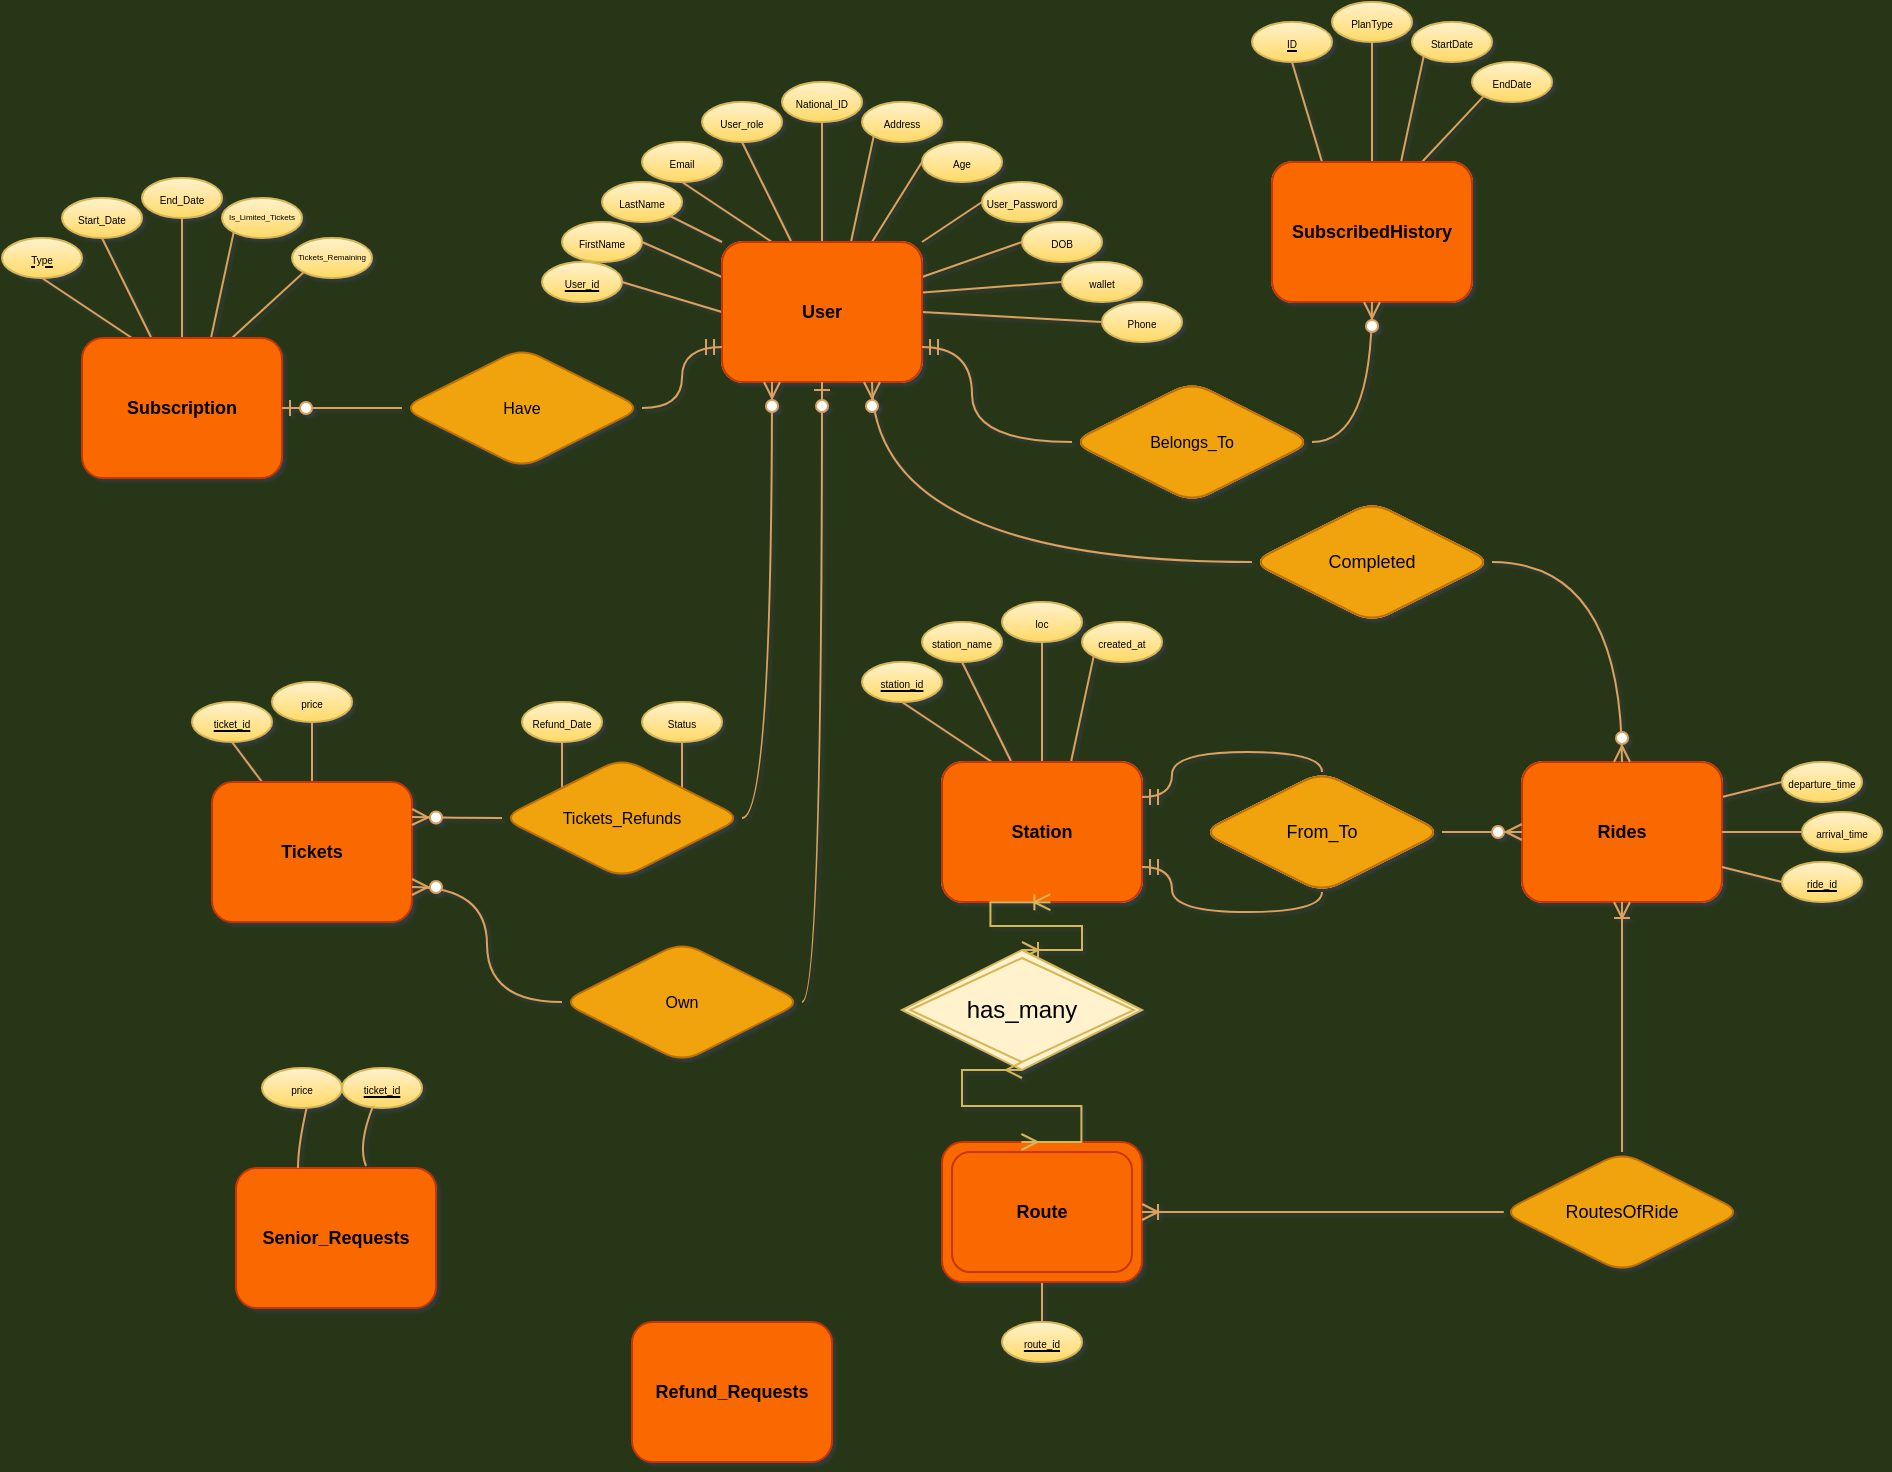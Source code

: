 <mxfile version="20.8.16" type="device"><diagram id="Sg1VqkTy3bkqS81BJZ5G" name="Page-1"><mxGraphModel dx="477" dy="306" grid="0" gridSize="10" guides="1" tooltips="1" connect="1" arrows="1" fold="1" page="1" pageScale="1" pageWidth="850" pageHeight="1100" background="#283618" math="0" shadow="1"><root><mxCell id="0"/><mxCell id="1" parent="0"/><mxCell id="bI99ffeKqTgsVcbn3cEx-432" value="User" style="whiteSpace=wrap;html=1;align=center;rounded=1;fillColor=#BC6C25;strokeColor=#DDA15E;fontColor=#FEFAE0;" parent="1" vertex="1"><mxGeometry x="730" y="330" width="100" height="70" as="geometry"/></mxCell><mxCell id="bI99ffeKqTgsVcbn3cEx-433" value="&lt;u&gt;User_id&lt;/u&gt;" style="ellipse;whiteSpace=wrap;html=1;fontSize=5;rounded=1;fillColor=#fff2cc;strokeColor=#d6b656;gradientColor=#ffd966;" parent="1" vertex="1"><mxGeometry x="640" y="340" width="40" height="20" as="geometry"/></mxCell><mxCell id="bI99ffeKqTgsVcbn3cEx-435" value="" style="endArrow=none;html=1;rounded=1;entryX=0;entryY=0.5;entryDx=0;entryDy=0;exitX=1;exitY=0.5;exitDx=0;exitDy=0;fontSize=5;curved=1;labelBackgroundColor=#283618;strokeColor=#DDA15E;fontColor=#FEFAE0;" parent="1" source="bI99ffeKqTgsVcbn3cEx-433" target="bI99ffeKqTgsVcbn3cEx-432" edge="1"><mxGeometry width="50" height="50" relative="1" as="geometry"><mxPoint x="760" y="450" as="sourcePoint"/><mxPoint x="810" y="400" as="targetPoint"/></mxGeometry></mxCell><mxCell id="bI99ffeKqTgsVcbn3cEx-436" value="FirstName" style="ellipse;whiteSpace=wrap;html=1;fontSize=5;rounded=1;fillColor=#fff2cc;strokeColor=#d6b656;gradientColor=#ffd966;" parent="1" vertex="1"><mxGeometry x="650" y="320" width="40" height="20" as="geometry"/></mxCell><mxCell id="bI99ffeKqTgsVcbn3cEx-437" value="" style="endArrow=none;html=1;rounded=1;entryX=0;entryY=0.25;entryDx=0;entryDy=0;exitX=1;exitY=0.5;exitDx=0;exitDy=0;fontSize=5;curved=1;labelBackgroundColor=#283618;strokeColor=#DDA15E;fontColor=#FEFAE0;" parent="1" source="bI99ffeKqTgsVcbn3cEx-436" target="bI99ffeKqTgsVcbn3cEx-432" edge="1"><mxGeometry width="50" height="50" relative="1" as="geometry"><mxPoint x="760" y="420" as="sourcePoint"/><mxPoint x="750" y="350" as="targetPoint"/></mxGeometry></mxCell><mxCell id="bI99ffeKqTgsVcbn3cEx-438" value="LastName" style="ellipse;whiteSpace=wrap;html=1;fontSize=5;rounded=1;fillColor=#fff2cc;strokeColor=#d6b656;gradientColor=#ffd966;" parent="1" vertex="1"><mxGeometry x="670" y="300" width="40" height="20" as="geometry"/></mxCell><mxCell id="bI99ffeKqTgsVcbn3cEx-439" value="" style="endArrow=none;html=1;rounded=1;entryX=0;entryY=0;entryDx=0;entryDy=0;exitX=1;exitY=1;exitDx=0;exitDy=0;fontSize=5;curved=1;labelBackgroundColor=#283618;strokeColor=#DDA15E;fontColor=#FEFAE0;" parent="1" source="bI99ffeKqTgsVcbn3cEx-438" target="bI99ffeKqTgsVcbn3cEx-432" edge="1"><mxGeometry width="50" height="50" relative="1" as="geometry"><mxPoint x="780" y="400" as="sourcePoint"/><mxPoint x="770" y="350" as="targetPoint"/></mxGeometry></mxCell><mxCell id="bI99ffeKqTgsVcbn3cEx-440" value="Email" style="ellipse;whiteSpace=wrap;html=1;fontSize=5;rounded=1;fillColor=#fff2cc;strokeColor=#d6b656;gradientColor=#ffd966;" parent="1" vertex="1"><mxGeometry x="690" y="280" width="40" height="20" as="geometry"/></mxCell><mxCell id="bI99ffeKqTgsVcbn3cEx-441" value="" style="endArrow=none;html=1;rounded=1;entryX=0.25;entryY=0;entryDx=0;entryDy=0;exitX=0.5;exitY=1;exitDx=0;exitDy=0;fontSize=5;curved=1;labelBackgroundColor=#283618;strokeColor=#DDA15E;fontColor=#FEFAE0;" parent="1" source="bI99ffeKqTgsVcbn3cEx-440" target="bI99ffeKqTgsVcbn3cEx-432" edge="1"><mxGeometry width="50" height="50" relative="1" as="geometry"><mxPoint x="820" y="390" as="sourcePoint"/><mxPoint x="790" y="350" as="targetPoint"/></mxGeometry></mxCell><mxCell id="bI99ffeKqTgsVcbn3cEx-442" value="" style="endArrow=none;html=1;rounded=1;exitX=0.5;exitY=1;exitDx=0;exitDy=0;fontSize=5;entryX=0.5;entryY=0;entryDx=0;entryDy=0;curved=1;labelBackgroundColor=#283618;strokeColor=#DDA15E;fontColor=#FEFAE0;" parent="1" source="bI99ffeKqTgsVcbn3cEx-443" target="bI99ffeKqTgsVcbn3cEx-432" edge="1"><mxGeometry width="50" height="50" relative="1" as="geometry"><mxPoint x="860" y="390" as="sourcePoint"/><mxPoint x="810" y="350" as="targetPoint"/></mxGeometry></mxCell><mxCell id="bI99ffeKqTgsVcbn3cEx-443" value="National_ID" style="ellipse;whiteSpace=wrap;html=1;fontSize=5;rounded=1;fillColor=#fff2cc;strokeColor=#d6b656;gradientColor=#ffd966;" parent="1" vertex="1"><mxGeometry x="760" y="250" width="40" height="20" as="geometry"/></mxCell><mxCell id="bI99ffeKqTgsVcbn3cEx-444" value="User_role" style="ellipse;whiteSpace=wrap;html=1;fontSize=5;rounded=1;fillColor=#fff2cc;strokeColor=#d6b656;gradientColor=#ffd966;" parent="1" vertex="1"><mxGeometry x="720" y="260" width="40" height="20" as="geometry"/></mxCell><mxCell id="bI99ffeKqTgsVcbn3cEx-445" value="" style="endArrow=none;html=1;rounded=1;entryX=0.345;entryY=-0.005;entryDx=0;entryDy=0;exitX=0.5;exitY=1;exitDx=0;exitDy=0;fontSize=5;entryPerimeter=0;curved=1;labelBackgroundColor=#283618;strokeColor=#DDA15E;fontColor=#FEFAE0;" parent="1" source="bI99ffeKqTgsVcbn3cEx-444" target="bI99ffeKqTgsVcbn3cEx-432" edge="1"><mxGeometry width="50" height="50" relative="1" as="geometry"><mxPoint x="830" y="375" as="sourcePoint"/><mxPoint x="780" y="345" as="targetPoint"/></mxGeometry></mxCell><mxCell id="bI99ffeKqTgsVcbn3cEx-448" value="Address" style="ellipse;whiteSpace=wrap;html=1;fontSize=5;rounded=1;fillColor=#fff2cc;strokeColor=#d6b656;gradientColor=#ffd966;" parent="1" vertex="1"><mxGeometry x="800" y="260" width="40" height="20" as="geometry"/></mxCell><mxCell id="bI99ffeKqTgsVcbn3cEx-450" value="User_Password" style="ellipse;whiteSpace=wrap;html=1;fontSize=5;rounded=1;fillColor=#fff2cc;strokeColor=#d6b656;gradientColor=#ffd966;" parent="1" vertex="1"><mxGeometry x="860" y="300" width="40" height="20" as="geometry"/></mxCell><mxCell id="bI99ffeKqTgsVcbn3cEx-454" value="" style="endArrow=none;html=1;rounded=1;entryX=0.645;entryY=0;entryDx=0;entryDy=0;exitX=0;exitY=1;exitDx=0;exitDy=0;fontSize=5;entryPerimeter=0;curved=1;labelBackgroundColor=#283618;strokeColor=#DDA15E;fontColor=#FEFAE0;" parent="1" source="bI99ffeKqTgsVcbn3cEx-448" target="bI99ffeKqTgsVcbn3cEx-432" edge="1"><mxGeometry width="50" height="50" relative="1" as="geometry"><mxPoint x="830" y="340" as="sourcePoint"/><mxPoint x="820" y="370" as="targetPoint"/></mxGeometry></mxCell><mxCell id="bI99ffeKqTgsVcbn3cEx-456" value="" style="endArrow=none;html=1;rounded=1;entryX=0;entryY=0.5;entryDx=0;entryDy=0;exitX=1;exitY=0;exitDx=0;exitDy=0;fontSize=5;curved=1;labelBackgroundColor=#283618;strokeColor=#DDA15E;fontColor=#FEFAE0;" parent="1" source="bI99ffeKqTgsVcbn3cEx-432" target="bI99ffeKqTgsVcbn3cEx-450" edge="1"><mxGeometry width="50" height="50" relative="1" as="geometry"><mxPoint x="840" y="380" as="sourcePoint"/><mxPoint x="860" y="370" as="targetPoint"/></mxGeometry></mxCell><mxCell id="bI99ffeKqTgsVcbn3cEx-458" value="DOB" style="ellipse;whiteSpace=wrap;html=1;fontSize=5;rounded=1;fillColor=#fff2cc;strokeColor=#d6b656;gradientColor=#ffd966;" parent="1" vertex="1"><mxGeometry x="880" y="320" width="40" height="20" as="geometry"/></mxCell><mxCell id="bI99ffeKqTgsVcbn3cEx-459" value="wallet" style="ellipse;whiteSpace=wrap;html=1;fontSize=5;rounded=1;fillColor=#fff2cc;strokeColor=#d6b656;gradientColor=#ffd966;" parent="1" vertex="1"><mxGeometry x="900" y="340" width="40" height="20" as="geometry"/></mxCell><mxCell id="bI99ffeKqTgsVcbn3cEx-460" value="Phone" style="ellipse;whiteSpace=wrap;html=1;fontSize=5;rounded=1;fillColor=#fff2cc;strokeColor=#d6b656;gradientColor=#ffd966;" parent="1" vertex="1"><mxGeometry x="920" y="360" width="40" height="20" as="geometry"/></mxCell><mxCell id="bI99ffeKqTgsVcbn3cEx-461" value="Age" style="ellipse;whiteSpace=wrap;html=1;fontSize=5;rounded=1;fillColor=#fff2cc;strokeColor=#d6b656;gradientColor=#ffd966;" parent="1" vertex="1"><mxGeometry x="830" y="280" width="40" height="20" as="geometry"/></mxCell><mxCell id="bI99ffeKqTgsVcbn3cEx-462" value="" style="endArrow=none;html=1;rounded=1;entryX=0;entryY=0.5;entryDx=0;entryDy=0;exitX=1;exitY=0.25;exitDx=0;exitDy=0;fontSize=5;curved=1;labelBackgroundColor=#283618;strokeColor=#DDA15E;fontColor=#FEFAE0;" parent="1" source="bI99ffeKqTgsVcbn3cEx-432" target="bI99ffeKqTgsVcbn3cEx-458" edge="1"><mxGeometry width="50" height="50" relative="1" as="geometry"><mxPoint x="840" y="340" as="sourcePoint"/><mxPoint x="870" y="320" as="targetPoint"/></mxGeometry></mxCell><mxCell id="bI99ffeKqTgsVcbn3cEx-463" value="" style="endArrow=none;html=1;rounded=1;entryX=0;entryY=0.5;entryDx=0;entryDy=0;exitX=1.004;exitY=0.361;exitDx=0;exitDy=0;fontSize=5;exitPerimeter=0;curved=1;labelBackgroundColor=#283618;strokeColor=#DDA15E;fontColor=#FEFAE0;" parent="1" source="bI99ffeKqTgsVcbn3cEx-432" target="bI99ffeKqTgsVcbn3cEx-459" edge="1"><mxGeometry width="50" height="50" relative="1" as="geometry"><mxPoint x="840" y="357.5" as="sourcePoint"/><mxPoint x="890" y="340" as="targetPoint"/></mxGeometry></mxCell><mxCell id="bI99ffeKqTgsVcbn3cEx-464" value="" style="endArrow=none;html=1;rounded=1;entryX=0;entryY=0.5;entryDx=0;entryDy=0;exitX=1;exitY=0.5;exitDx=0;exitDy=0;fontSize=5;curved=1;labelBackgroundColor=#283618;strokeColor=#DDA15E;fontColor=#FEFAE0;" parent="1" source="bI99ffeKqTgsVcbn3cEx-432" target="bI99ffeKqTgsVcbn3cEx-460" edge="1"><mxGeometry width="50" height="50" relative="1" as="geometry"><mxPoint x="850" y="367.5" as="sourcePoint"/><mxPoint x="900" y="350" as="targetPoint"/></mxGeometry></mxCell><mxCell id="bI99ffeKqTgsVcbn3cEx-465" value="" style="endArrow=none;html=1;rounded=1;entryX=0;entryY=0.5;entryDx=0;entryDy=0;exitX=0.75;exitY=0;exitDx=0;exitDy=0;fontSize=5;curved=1;labelBackgroundColor=#283618;strokeColor=#DDA15E;fontColor=#FEFAE0;" parent="1" source="bI99ffeKqTgsVcbn3cEx-432" target="bI99ffeKqTgsVcbn3cEx-461" edge="1"><mxGeometry width="50" height="50" relative="1" as="geometry"><mxPoint x="860" y="377.5" as="sourcePoint"/><mxPoint x="910" y="360" as="targetPoint"/></mxGeometry></mxCell><mxCell id="bI99ffeKqTgsVcbn3cEx-487" value="SubscribedHistory" style="whiteSpace=wrap;html=1;align=center;rounded=1;fillColor=#BC6C25;strokeColor=#DDA15E;fontColor=#FEFAE0;" parent="1" vertex="1"><mxGeometry x="1005" y="290" width="100" height="70" as="geometry"/></mxCell><mxCell id="bI99ffeKqTgsVcbn3cEx-494" value="&lt;u&gt;ID&lt;/u&gt;" style="ellipse;whiteSpace=wrap;html=1;fontSize=5;rounded=1;fillColor=#fff2cc;strokeColor=#d6b656;gradientColor=#ffd966;" parent="1" vertex="1"><mxGeometry x="995" y="220" width="40" height="20" as="geometry"/></mxCell><mxCell id="bI99ffeKqTgsVcbn3cEx-495" value="" style="endArrow=none;html=1;rounded=1;entryX=0.25;entryY=0;entryDx=0;entryDy=0;exitX=0.5;exitY=1;exitDx=0;exitDy=0;fontSize=5;curved=1;labelBackgroundColor=#283618;strokeColor=#DDA15E;fontColor=#FEFAE0;" parent="1" source="bI99ffeKqTgsVcbn3cEx-494" target="bI99ffeKqTgsVcbn3cEx-487" edge="1"><mxGeometry width="50" height="50" relative="1" as="geometry"><mxPoint x="1095" y="350" as="sourcePoint"/><mxPoint x="1065" y="310" as="targetPoint"/></mxGeometry></mxCell><mxCell id="bI99ffeKqTgsVcbn3cEx-496" value="" style="endArrow=none;html=1;rounded=1;exitX=0.5;exitY=1;exitDx=0;exitDy=0;fontSize=5;entryX=0.5;entryY=0;entryDx=0;entryDy=0;curved=1;labelBackgroundColor=#283618;strokeColor=#DDA15E;fontColor=#FEFAE0;" parent="1" source="bI99ffeKqTgsVcbn3cEx-497" target="bI99ffeKqTgsVcbn3cEx-487" edge="1"><mxGeometry width="50" height="50" relative="1" as="geometry"><mxPoint x="1135" y="350" as="sourcePoint"/><mxPoint x="1085" y="310" as="targetPoint"/></mxGeometry></mxCell><mxCell id="bI99ffeKqTgsVcbn3cEx-497" value="PlanType" style="ellipse;whiteSpace=wrap;html=1;fontSize=5;rounded=1;fillColor=#fff2cc;strokeColor=#d6b656;gradientColor=#ffd966;" parent="1" vertex="1"><mxGeometry x="1035" y="210" width="40" height="20" as="geometry"/></mxCell><mxCell id="bI99ffeKqTgsVcbn3cEx-500" value="StartDate" style="ellipse;whiteSpace=wrap;html=1;fontSize=5;rounded=1;fillColor=#fff2cc;strokeColor=#d6b656;gradientColor=#ffd966;" parent="1" vertex="1"><mxGeometry x="1075" y="220" width="40" height="20" as="geometry"/></mxCell><mxCell id="bI99ffeKqTgsVcbn3cEx-501" value="EndDate" style="ellipse;whiteSpace=wrap;html=1;fontSize=5;rounded=1;fillColor=#fff2cc;strokeColor=#d6b656;gradientColor=#ffd966;" parent="1" vertex="1"><mxGeometry x="1105" y="240" width="40" height="20" as="geometry"/></mxCell><mxCell id="bI99ffeKqTgsVcbn3cEx-503" value="" style="endArrow=none;html=1;rounded=1;entryX=0.645;entryY=0;entryDx=0;entryDy=0;exitX=0;exitY=1;exitDx=0;exitDy=0;fontSize=5;entryPerimeter=0;curved=1;labelBackgroundColor=#283618;strokeColor=#DDA15E;fontColor=#FEFAE0;" parent="1" source="bI99ffeKqTgsVcbn3cEx-500" target="bI99ffeKqTgsVcbn3cEx-487" edge="1"><mxGeometry width="50" height="50" relative="1" as="geometry"><mxPoint x="1105" y="300" as="sourcePoint"/><mxPoint x="1095" y="330" as="targetPoint"/></mxGeometry></mxCell><mxCell id="bI99ffeKqTgsVcbn3cEx-504" value="" style="endArrow=none;html=1;rounded=1;entryX=0;entryY=1;entryDx=0;entryDy=0;exitX=0.75;exitY=0;exitDx=0;exitDy=0;fontSize=5;curved=1;labelBackgroundColor=#283618;strokeColor=#DDA15E;fontColor=#FEFAE0;" parent="1" source="bI99ffeKqTgsVcbn3cEx-487" target="bI99ffeKqTgsVcbn3cEx-501" edge="1"><mxGeometry width="50" height="50" relative="1" as="geometry"><mxPoint x="1105" y="350" as="sourcePoint"/><mxPoint x="1155" y="300" as="targetPoint"/></mxGeometry></mxCell><mxCell id="bI99ffeKqTgsVcbn3cEx-514" value="Station" style="whiteSpace=wrap;html=1;align=center;rounded=1;fillColor=#BC6C25;strokeColor=#DDA15E;fontColor=#FEFAE0;" parent="1" vertex="1"><mxGeometry x="840" y="590" width="100" height="70" as="geometry"/></mxCell><mxCell id="bI99ffeKqTgsVcbn3cEx-515" value="&lt;u&gt;station_id&lt;/u&gt;" style="ellipse;whiteSpace=wrap;html=1;fontSize=5;rounded=1;fillColor=#fff2cc;strokeColor=#d6b656;gradientColor=#ffd966;" parent="1" vertex="1"><mxGeometry x="800" y="540" width="40" height="20" as="geometry"/></mxCell><mxCell id="bI99ffeKqTgsVcbn3cEx-516" value="" style="endArrow=none;html=1;rounded=1;entryX=0.25;entryY=0;entryDx=0;entryDy=0;exitX=0.5;exitY=1;exitDx=0;exitDy=0;fontSize=5;curved=1;labelBackgroundColor=#283618;strokeColor=#DDA15E;fontColor=#FEFAE0;" parent="1" source="bI99ffeKqTgsVcbn3cEx-515" target="bI99ffeKqTgsVcbn3cEx-514" edge="1"><mxGeometry width="50" height="50" relative="1" as="geometry"><mxPoint x="930" y="650" as="sourcePoint"/><mxPoint x="900" y="610" as="targetPoint"/></mxGeometry></mxCell><mxCell id="bI99ffeKqTgsVcbn3cEx-517" value="" style="endArrow=none;html=1;rounded=1;exitX=0.5;exitY=1;exitDx=0;exitDy=0;fontSize=5;entryX=0.5;entryY=0;entryDx=0;entryDy=0;curved=1;labelBackgroundColor=#283618;strokeColor=#DDA15E;fontColor=#FEFAE0;" parent="1" source="bI99ffeKqTgsVcbn3cEx-518" target="bI99ffeKqTgsVcbn3cEx-514" edge="1"><mxGeometry width="50" height="50" relative="1" as="geometry"><mxPoint x="970" y="650" as="sourcePoint"/><mxPoint x="920" y="610" as="targetPoint"/></mxGeometry></mxCell><mxCell id="bI99ffeKqTgsVcbn3cEx-518" value="loc" style="ellipse;whiteSpace=wrap;html=1;fontSize=5;rounded=1;fillColor=#fff2cc;strokeColor=#d6b656;gradientColor=#ffd966;" parent="1" vertex="1"><mxGeometry x="870" y="510" width="40" height="20" as="geometry"/></mxCell><mxCell id="bI99ffeKqTgsVcbn3cEx-519" value="station_name" style="ellipse;whiteSpace=wrap;html=1;fontSize=5;rounded=1;fillColor=#fff2cc;strokeColor=#d6b656;gradientColor=#ffd966;" parent="1" vertex="1"><mxGeometry x="830" y="520" width="40" height="20" as="geometry"/></mxCell><mxCell id="bI99ffeKqTgsVcbn3cEx-520" value="" style="endArrow=none;html=1;rounded=1;entryX=0.345;entryY=-0.005;entryDx=0;entryDy=0;exitX=0.5;exitY=1;exitDx=0;exitDy=0;fontSize=5;entryPerimeter=0;curved=1;labelBackgroundColor=#283618;strokeColor=#DDA15E;fontColor=#FEFAE0;" parent="1" source="bI99ffeKqTgsVcbn3cEx-519" target="bI99ffeKqTgsVcbn3cEx-514" edge="1"><mxGeometry width="50" height="50" relative="1" as="geometry"><mxPoint x="940" y="635" as="sourcePoint"/><mxPoint x="890" y="605" as="targetPoint"/></mxGeometry></mxCell><mxCell id="bI99ffeKqTgsVcbn3cEx-521" value="created_at" style="ellipse;whiteSpace=wrap;html=1;fontSize=5;rounded=1;fillColor=#fff2cc;strokeColor=#d6b656;gradientColor=#ffd966;" parent="1" vertex="1"><mxGeometry x="910" y="520" width="40" height="20" as="geometry"/></mxCell><mxCell id="bI99ffeKqTgsVcbn3cEx-523" value="" style="endArrow=none;html=1;rounded=1;entryX=0.645;entryY=0;entryDx=0;entryDy=0;exitX=0;exitY=1;exitDx=0;exitDy=0;fontSize=5;entryPerimeter=0;curved=1;labelBackgroundColor=#283618;strokeColor=#DDA15E;fontColor=#FEFAE0;" parent="1" source="bI99ffeKqTgsVcbn3cEx-521" target="bI99ffeKqTgsVcbn3cEx-514" edge="1"><mxGeometry width="50" height="50" relative="1" as="geometry"><mxPoint x="940" y="600" as="sourcePoint"/><mxPoint x="930" y="630" as="targetPoint"/></mxGeometry></mxCell><mxCell id="bI99ffeKqTgsVcbn3cEx-528" value="" style="endArrow=none;html=1;rounded=1;exitX=0.5;exitY=1;exitDx=0;exitDy=0;fontSize=5;entryX=0.5;entryY=1;entryDx=0;entryDy=0;curved=1;labelBackgroundColor=#283618;strokeColor=#DDA15E;fontColor=#FEFAE0;" parent="1" source="bI99ffeKqTgsVcbn3cEx-529" target="bI99ffeKqTgsVcbn3cEx-1040" edge="1"><mxGeometry width="50" height="50" relative="1" as="geometry"><mxPoint x="970" y="830" as="sourcePoint"/><mxPoint x="890" y="840" as="targetPoint"/></mxGeometry></mxCell><mxCell id="bI99ffeKqTgsVcbn3cEx-529" value="&lt;u&gt;route_id&lt;/u&gt;" style="ellipse;whiteSpace=wrap;html=1;fontSize=5;rounded=1;fillColor=#fff2cc;strokeColor=#d6b656;gradientColor=#ffd966;" parent="1" vertex="1"><mxGeometry x="870" y="870" width="40" height="20" as="geometry"/></mxCell><mxCell id="bI99ffeKqTgsVcbn3cEx-534" value="Ride" style="whiteSpace=wrap;html=1;align=center;rounded=1;fillColor=#BC6C25;strokeColor=#DDA15E;fontColor=#FEFAE0;" parent="1" vertex="1"><mxGeometry x="1130" y="590" width="100" height="70" as="geometry"/></mxCell><mxCell id="bI99ffeKqTgsVcbn3cEx-535" value="&lt;u&gt;ride_id&lt;/u&gt;" style="ellipse;whiteSpace=wrap;html=1;fontSize=5;rounded=1;fillColor=#fff2cc;strokeColor=#d6b656;gradientColor=#ffd966;" parent="1" vertex="1"><mxGeometry x="1260" y="640" width="40" height="20" as="geometry"/></mxCell><mxCell id="bI99ffeKqTgsVcbn3cEx-537" value="" style="endArrow=none;html=1;rounded=1;exitX=0;exitY=0.5;exitDx=0;exitDy=0;fontSize=5;entryX=1;entryY=0.25;entryDx=0;entryDy=0;curved=1;labelBackgroundColor=#283618;strokeColor=#DDA15E;fontColor=#FEFAE0;" parent="1" target="bI99ffeKqTgsVcbn3cEx-559" edge="1"><mxGeometry width="50" height="50" relative="1" as="geometry"><mxPoint x="1260" y="600.0" as="sourcePoint"/><mxPoint x="1210" y="610" as="targetPoint"/></mxGeometry></mxCell><mxCell id="bI99ffeKqTgsVcbn3cEx-538" value="departure_time" style="ellipse;whiteSpace=wrap;html=1;fontSize=5;rounded=1;fillColor=#fff2cc;strokeColor=#d6b656;gradientColor=#ffd966;" parent="1" vertex="1"><mxGeometry x="1260" y="590" width="40" height="20" as="geometry"/></mxCell><mxCell id="bI99ffeKqTgsVcbn3cEx-539" value="arrival_time" style="ellipse;whiteSpace=wrap;html=1;fontSize=5;rounded=1;fillColor=#fff2cc;strokeColor=#d6b656;gradientColor=#ffd966;" parent="1" vertex="1"><mxGeometry x="1270" y="615" width="40" height="20" as="geometry"/></mxCell><mxCell id="bI99ffeKqTgsVcbn3cEx-546" value="" style="endArrow=none;html=1;rounded=1;exitX=0.5;exitY=1;exitDx=0;exitDy=0;fontSize=5;entryX=0;entryY=0;entryDx=0;entryDy=0;curved=1;labelBackgroundColor=#283618;strokeColor=#DDA15E;fontColor=#FEFAE0;" parent="1" source="bI99ffeKqTgsVcbn3cEx-547" target="bI99ffeKqTgsVcbn3cEx-1075" edge="1"><mxGeometry width="50" height="50" relative="1" as="geometry"><mxPoint x="720" y="600" as="sourcePoint"/><mxPoint x="640" y="540" as="targetPoint"/></mxGeometry></mxCell><mxCell id="bI99ffeKqTgsVcbn3cEx-547" value="Refund_Date" style="ellipse;whiteSpace=wrap;html=1;fontSize=5;rounded=1;fillColor=#fff2cc;strokeColor=#d6b656;gradientColor=#ffd966;" parent="1" vertex="1"><mxGeometry x="630" y="560" width="40" height="20" as="geometry"/></mxCell><mxCell id="bI99ffeKqTgsVcbn3cEx-548" value="Status" style="ellipse;whiteSpace=wrap;html=1;fontSize=5;rounded=1;fillColor=#fff2cc;strokeColor=#d6b656;gradientColor=#ffd966;" parent="1" vertex="1"><mxGeometry x="690" y="560" width="40" height="20" as="geometry"/></mxCell><mxCell id="bI99ffeKqTgsVcbn3cEx-549" value="" style="endArrow=none;html=1;rounded=1;entryX=1;entryY=0;entryDx=0;entryDy=0;exitX=0.5;exitY=1;exitDx=0;exitDy=0;fontSize=5;curved=1;labelBackgroundColor=#283618;strokeColor=#DDA15E;fontColor=#FEFAE0;" parent="1" source="bI99ffeKqTgsVcbn3cEx-548" target="bI99ffeKqTgsVcbn3cEx-1075" edge="1"><mxGeometry width="50" height="50" relative="1" as="geometry"><mxPoint x="690" y="550" as="sourcePoint"/><mxPoint x="665.0" y="540" as="targetPoint"/></mxGeometry></mxCell><mxCell id="bI99ffeKqTgsVcbn3cEx-559" value="Rides" style="whiteSpace=wrap;html=1;align=center;fontSize=9;fontStyle=1;rounded=1;fillColor=#fa6800;strokeColor=#C73500;fontColor=#000000;" parent="1" vertex="1"><mxGeometry x="1130" y="590" width="100" height="70" as="geometry"/></mxCell><mxCell id="bI99ffeKqTgsVcbn3cEx-560" value="User" style="whiteSpace=wrap;html=1;align=center;fontSize=9;fontStyle=1;rounded=1;fillColor=#fa6800;strokeColor=#C73500;fontColor=#000000;" parent="1" vertex="1"><mxGeometry x="730" y="330" width="100" height="70" as="geometry"/></mxCell><mxCell id="bI99ffeKqTgsVcbn3cEx-561" value="SubscribedHistory" style="whiteSpace=wrap;html=1;align=center;fontSize=9;fontStyle=1;rounded=1;fillColor=#fa6800;strokeColor=#C73500;fontColor=#000000;" parent="1" vertex="1"><mxGeometry x="1005" y="290" width="100" height="70" as="geometry"/></mxCell><mxCell id="bI99ffeKqTgsVcbn3cEx-562" value="Station" style="whiteSpace=wrap;html=1;align=center;fontSize=9;fontStyle=1;rounded=1;fillColor=#fa6800;strokeColor=#C73500;fontColor=#000000;" parent="1" vertex="1"><mxGeometry x="840" y="590" width="100" height="70" as="geometry"/></mxCell><mxCell id="bI99ffeKqTgsVcbn3cEx-563" value="&lt;u&gt;ticket_id&lt;/u&gt;" style="ellipse;whiteSpace=wrap;html=1;fontSize=5;rounded=1;fillColor=#fff2cc;strokeColor=#d6b656;gradientColor=#ffd966;" parent="1" vertex="1"><mxGeometry x="465" y="560" width="40" height="20" as="geometry"/></mxCell><mxCell id="bI99ffeKqTgsVcbn3cEx-564" value="" style="endArrow=none;html=1;rounded=1;entryX=0.25;entryY=0;entryDx=0;entryDy=0;exitX=0.5;exitY=1;exitDx=0;exitDy=0;fontSize=5;curved=1;labelBackgroundColor=#283618;strokeColor=#DDA15E;fontColor=#FEFAE0;" parent="1" source="bI99ffeKqTgsVcbn3cEx-563" edge="1"><mxGeometry width="50" height="50" relative="1" as="geometry"><mxPoint x="565" y="660" as="sourcePoint"/><mxPoint x="500" y="600" as="targetPoint"/></mxGeometry></mxCell><mxCell id="bI99ffeKqTgsVcbn3cEx-565" value="" style="endArrow=none;html=1;rounded=1;exitX=0.5;exitY=1;exitDx=0;exitDy=0;fontSize=5;entryX=0.5;entryY=0;entryDx=0;entryDy=0;curved=1;labelBackgroundColor=#283618;strokeColor=#DDA15E;fontColor=#FEFAE0;" parent="1" source="bI99ffeKqTgsVcbn3cEx-566" edge="1"><mxGeometry width="50" height="50" relative="1" as="geometry"><mxPoint x="605" y="660" as="sourcePoint"/><mxPoint x="525" y="600" as="targetPoint"/></mxGeometry></mxCell><mxCell id="bI99ffeKqTgsVcbn3cEx-566" value="price" style="ellipse;whiteSpace=wrap;html=1;fontSize=5;rounded=1;fillColor=#fff2cc;strokeColor=#d6b656;gradientColor=#ffd966;" parent="1" vertex="1"><mxGeometry x="505" y="550" width="40" height="20" as="geometry"/></mxCell><mxCell id="bI99ffeKqTgsVcbn3cEx-569" value="Tickets" style="whiteSpace=wrap;html=1;align=center;fontSize=9;fontStyle=1;rounded=1;fillColor=#fa6800;strokeColor=#C73500;fontColor=#000000;" parent="1" vertex="1"><mxGeometry x="475" y="600" width="100" height="70" as="geometry"/></mxCell><mxCell id="bI99ffeKqTgsVcbn3cEx-1010" value="Tickets_Remaining" style="ellipse;whiteSpace=wrap;html=1;fontSize=4;rounded=1;fillColor=#fff2cc;strokeColor=#d6b656;gradientColor=#ffd966;" parent="1" vertex="1"><mxGeometry x="515" y="328" width="40" height="20" as="geometry"/></mxCell><mxCell id="bI99ffeKqTgsVcbn3cEx-1011" value="" style="endArrow=none;html=1;rounded=1;entryX=0.75;entryY=0;entryDx=0;entryDy=0;exitX=0;exitY=1;exitDx=0;exitDy=0;fontSize=5;curved=1;labelBackgroundColor=#283618;strokeColor=#DDA15E;fontColor=#FEFAE0;" parent="1" source="bI99ffeKqTgsVcbn3cEx-1010" target="bI99ffeKqTgsVcbn3cEx-1030" edge="1"><mxGeometry width="50" height="50" relative="1" as="geometry"><mxPoint x="460" y="448" as="sourcePoint"/><mxPoint x="450" y="398" as="targetPoint"/></mxGeometry></mxCell><mxCell id="bI99ffeKqTgsVcbn3cEx-1012" value="&lt;u&gt;Type&lt;/u&gt;" style="ellipse;whiteSpace=wrap;html=1;fontSize=5;rounded=1;fillColor=#fff2cc;strokeColor=#d6b656;gradientColor=#ffd966;" parent="1" vertex="1"><mxGeometry x="370" y="328" width="40" height="20" as="geometry"/></mxCell><mxCell id="bI99ffeKqTgsVcbn3cEx-1013" value="" style="endArrow=none;html=1;rounded=1;entryX=0.25;entryY=0;entryDx=0;entryDy=0;exitX=0.5;exitY=1;exitDx=0;exitDy=0;fontSize=5;curved=1;labelBackgroundColor=#283618;strokeColor=#DDA15E;fontColor=#FEFAE0;" parent="1" source="bI99ffeKqTgsVcbn3cEx-1012" edge="1"><mxGeometry width="50" height="50" relative="1" as="geometry"><mxPoint x="500" y="438" as="sourcePoint"/><mxPoint x="435" y="378.0" as="targetPoint"/></mxGeometry></mxCell><mxCell id="bI99ffeKqTgsVcbn3cEx-1014" value="" style="endArrow=none;html=1;rounded=1;exitX=0.5;exitY=1;exitDx=0;exitDy=0;fontSize=5;entryX=0.5;entryY=0;entryDx=0;entryDy=0;curved=1;labelBackgroundColor=#283618;strokeColor=#DDA15E;fontColor=#FEFAE0;" parent="1" source="bI99ffeKqTgsVcbn3cEx-1015" edge="1"><mxGeometry width="50" height="50" relative="1" as="geometry"><mxPoint x="540" y="438" as="sourcePoint"/><mxPoint x="460" y="378.0" as="targetPoint"/></mxGeometry></mxCell><mxCell id="bI99ffeKqTgsVcbn3cEx-1015" value="End_Date" style="ellipse;whiteSpace=wrap;html=1;fontSize=5;rounded=1;fillColor=#fff2cc;strokeColor=#d6b656;gradientColor=#ffd966;" parent="1" vertex="1"><mxGeometry x="440" y="298" width="40" height="20" as="geometry"/></mxCell><mxCell id="bI99ffeKqTgsVcbn3cEx-1016" value="Start_Date" style="ellipse;whiteSpace=wrap;html=1;fontSize=5;rounded=1;fillColor=#fff2cc;strokeColor=#d6b656;gradientColor=#ffd966;" parent="1" vertex="1"><mxGeometry x="400" y="308" width="40" height="20" as="geometry"/></mxCell><mxCell id="bI99ffeKqTgsVcbn3cEx-1017" value="" style="endArrow=none;html=1;rounded=1;entryX=0.345;entryY=-0.005;entryDx=0;entryDy=0;exitX=0.5;exitY=1;exitDx=0;exitDy=0;fontSize=5;entryPerimeter=0;curved=1;labelBackgroundColor=#283618;strokeColor=#DDA15E;fontColor=#FEFAE0;" parent="1" source="bI99ffeKqTgsVcbn3cEx-1016" edge="1"><mxGeometry width="50" height="50" relative="1" as="geometry"><mxPoint x="510" y="423" as="sourcePoint"/><mxPoint x="444.5" y="377.65" as="targetPoint"/></mxGeometry></mxCell><mxCell id="bI99ffeKqTgsVcbn3cEx-1018" value="Is_Limited_Tickets" style="ellipse;whiteSpace=wrap;html=1;fontSize=4;rounded=1;fillColor=#fff2cc;strokeColor=#d6b656;gradientColor=#ffd966;" parent="1" vertex="1"><mxGeometry x="480" y="308" width="40" height="20" as="geometry"/></mxCell><mxCell id="bI99ffeKqTgsVcbn3cEx-1020" value="" style="endArrow=none;html=1;rounded=1;entryX=0.645;entryY=0;entryDx=0;entryDy=0;exitX=0;exitY=1;exitDx=0;exitDy=0;fontSize=5;entryPerimeter=0;curved=1;labelBackgroundColor=#283618;strokeColor=#DDA15E;fontColor=#FEFAE0;" parent="1" source="bI99ffeKqTgsVcbn3cEx-1018" edge="1"><mxGeometry width="50" height="50" relative="1" as="geometry"><mxPoint x="510" y="388" as="sourcePoint"/><mxPoint x="474.5" y="378.0" as="targetPoint"/></mxGeometry></mxCell><mxCell id="bI99ffeKqTgsVcbn3cEx-1030" value="Subscription" style="whiteSpace=wrap;html=1;align=center;fontSize=9;fontStyle=1;rounded=1;fillColor=#fa6800;strokeColor=#C73500;fontColor=#000000;" parent="1" vertex="1"><mxGeometry x="410" y="378" width="100" height="70" as="geometry"/></mxCell><mxCell id="bI99ffeKqTgsVcbn3cEx-1031" value="&lt;font style=&quot;font-size: 8px;&quot;&gt;Have&lt;/font&gt;" style="shape=rhombus;perimeter=rhombusPerimeter;whiteSpace=wrap;html=1;align=center;fontSize=4;rounded=1;fillColor=#f0a30a;strokeColor=#BD7000;fontColor=#000000;" parent="1" vertex="1"><mxGeometry x="570" y="383" width="120" height="60" as="geometry"/></mxCell><mxCell id="bI99ffeKqTgsVcbn3cEx-1033" value="" style="edgeStyle=orthogonalEdgeStyle;fontSize=12;html=1;endArrow=ERmandOne;rounded=1;exitX=1;exitY=0.5;exitDx=0;exitDy=0;entryX=0;entryY=0.75;entryDx=0;entryDy=0;curved=1;labelBackgroundColor=#283618;strokeColor=#DDA15E;fontColor=#FEFAE0;" parent="1" source="bI99ffeKqTgsVcbn3cEx-1031" target="bI99ffeKqTgsVcbn3cEx-560" edge="1"><mxGeometry width="100" height="100" relative="1" as="geometry"><mxPoint x="555" y="460" as="sourcePoint"/><mxPoint x="655" y="360" as="targetPoint"/></mxGeometry></mxCell><mxCell id="bI99ffeKqTgsVcbn3cEx-1034" value="" style="edgeStyle=orthogonalEdgeStyle;fontSize=12;html=1;endArrow=ERzeroToOne;endFill=1;rounded=1;exitX=0;exitY=0.5;exitDx=0;exitDy=0;entryX=1;entryY=0.5;entryDx=0;entryDy=0;curved=1;labelBackgroundColor=#283618;strokeColor=#DDA15E;fontColor=#FEFAE0;" parent="1" source="bI99ffeKqTgsVcbn3cEx-1031" target="bI99ffeKqTgsVcbn3cEx-1030" edge="1"><mxGeometry width="100" height="100" relative="1" as="geometry"><mxPoint x="585" y="448" as="sourcePoint"/><mxPoint x="685" y="348" as="targetPoint"/></mxGeometry></mxCell><mxCell id="bI99ffeKqTgsVcbn3cEx-1035" value="&lt;font style=&quot;font-size: 8px;&quot;&gt;Belongs_To&lt;/font&gt;" style="shape=rhombus;perimeter=rhombusPerimeter;whiteSpace=wrap;html=1;align=center;fontSize=4;rounded=1;fillColor=#BC6C25;strokeColor=#DDA15E;fontColor=#FEFAE0;" parent="1" vertex="1"><mxGeometry x="905" y="400" width="120" height="60" as="geometry"/></mxCell><mxCell id="bI99ffeKqTgsVcbn3cEx-1036" value="" style="edgeStyle=orthogonalEdgeStyle;fontSize=12;html=1;endArrow=ERzeroToMany;endFill=1;rounded=1;exitX=1;exitY=0.5;exitDx=0;exitDy=0;entryX=0.5;entryY=1;entryDx=0;entryDy=0;curved=1;labelBackgroundColor=#283618;strokeColor=#DDA15E;fontColor=#FEFAE0;" parent="1" source="bI99ffeKqTgsVcbn3cEx-1035" target="bI99ffeKqTgsVcbn3cEx-561" edge="1"><mxGeometry width="100" height="100" relative="1" as="geometry"><mxPoint x="905" y="430" as="sourcePoint"/><mxPoint x="1005" y="330" as="targetPoint"/></mxGeometry></mxCell><mxCell id="bI99ffeKqTgsVcbn3cEx-1038" value="" style="edgeStyle=elbowEdgeStyle;fontSize=12;html=1;endArrow=ERmandOne;rounded=1;exitX=0;exitY=0.5;exitDx=0;exitDy=0;entryX=1;entryY=0.75;entryDx=0;entryDy=0;curved=1;labelBackgroundColor=#283618;strokeColor=#DDA15E;fontColor=#FEFAE0;" parent="1" source="bI99ffeKqTgsVcbn3cEx-1035" target="bI99ffeKqTgsVcbn3cEx-560" edge="1"><mxGeometry width="100" height="100" relative="1" as="geometry"><mxPoint x="725" y="430" as="sourcePoint"/><mxPoint x="825" y="330" as="targetPoint"/><Array as="points"><mxPoint x="855" y="420"/><mxPoint x="805" y="440"/></Array></mxGeometry></mxCell><mxCell id="bI99ffeKqTgsVcbn3cEx-1040" value="&lt;b&gt;&lt;font style=&quot;font-size: 9px;&quot;&gt;Route&lt;/font&gt;&lt;/b&gt;" style="shape=ext;margin=3;double=1;whiteSpace=wrap;html=1;align=center;fontSize=8;rounded=1;fillColor=#fa6800;strokeColor=#C73500;fontColor=#000000;" parent="1" vertex="1"><mxGeometry x="840" y="780" width="100" height="70" as="geometry"/></mxCell><mxCell id="bI99ffeKqTgsVcbn3cEx-1052" value="From_To" style="shape=rhombus;perimeter=rhombusPerimeter;whiteSpace=wrap;html=1;align=center;fontSize=9;rounded=1;fillColor=#BC6C25;strokeColor=#DDA15E;fontColor=#FEFAE0;" parent="1" vertex="1"><mxGeometry x="970" y="595" width="120" height="60" as="geometry"/></mxCell><mxCell id="bI99ffeKqTgsVcbn3cEx-1053" value="" style="edgeStyle=orthogonalEdgeStyle;fontSize=12;html=1;endArrow=ERzeroToMany;endFill=1;rounded=1;elbow=vertical;exitX=1;exitY=0.5;exitDx=0;exitDy=0;entryX=0;entryY=0.5;entryDx=0;entryDy=0;curved=1;labelBackgroundColor=#283618;strokeColor=#DDA15E;fontColor=#FEFAE0;" parent="1" source="bI99ffeKqTgsVcbn3cEx-1052" target="bI99ffeKqTgsVcbn3cEx-559" edge="1"><mxGeometry width="100" height="100" relative="1" as="geometry"><mxPoint x="940" y="629.94" as="sourcePoint"/><mxPoint x="1130" y="620" as="targetPoint"/></mxGeometry></mxCell><mxCell id="bI99ffeKqTgsVcbn3cEx-1054" value="" style="edgeStyle=orthogonalEdgeStyle;fontSize=12;html=1;endArrow=ERmandOne;rounded=1;elbow=vertical;exitX=0.5;exitY=0;exitDx=0;exitDy=0;entryX=1;entryY=0.25;entryDx=0;entryDy=0;curved=1;labelBackgroundColor=#283618;strokeColor=#DDA15E;fontColor=#FEFAE0;" parent="1" source="bI99ffeKqTgsVcbn3cEx-1052" target="bI99ffeKqTgsVcbn3cEx-562" edge="1"><mxGeometry width="100" height="100" relative="1" as="geometry"><mxPoint x="960" y="629.94" as="sourcePoint"/><mxPoint x="980" y="580" as="targetPoint"/></mxGeometry></mxCell><mxCell id="bI99ffeKqTgsVcbn3cEx-1055" value="" style="edgeStyle=orthogonalEdgeStyle;fontSize=12;html=1;endArrow=ERmandOne;rounded=1;elbow=vertical;exitX=0.5;exitY=1;exitDx=0;exitDy=0;entryX=1;entryY=0.75;entryDx=0;entryDy=0;curved=1;labelBackgroundColor=#283618;strokeColor=#DDA15E;fontColor=#FEFAE0;" parent="1" source="bI99ffeKqTgsVcbn3cEx-1052" target="bI99ffeKqTgsVcbn3cEx-562" edge="1"><mxGeometry width="100" height="100" relative="1" as="geometry"><mxPoint x="1070" y="604.94" as="sourcePoint"/><mxPoint x="970" y="680" as="targetPoint"/></mxGeometry></mxCell><mxCell id="bI99ffeKqTgsVcbn3cEx-1057" value="" style="edgeStyle=orthogonalEdgeStyle;fontSize=12;html=1;endArrow=ERoneToMany;rounded=1;elbow=vertical;entryX=1;entryY=0.5;entryDx=0;entryDy=0;exitX=0;exitY=0.5;exitDx=0;exitDy=0;curved=1;labelBackgroundColor=#283618;strokeColor=#DDA15E;fontColor=#FEFAE0;" parent="1" source="bI99ffeKqTgsVcbn3cEx-1058" target="bI99ffeKqTgsVcbn3cEx-1040" edge="1"><mxGeometry width="100" height="100" relative="1" as="geometry"><mxPoint x="1120" y="750" as="sourcePoint"/><mxPoint x="1060" y="770" as="targetPoint"/><Array as="points"><mxPoint x="1130" y="815"/><mxPoint x="1130" y="815"/></Array></mxGeometry></mxCell><mxCell id="bI99ffeKqTgsVcbn3cEx-1058" value="RoutesOfRide" style="shape=rhombus;perimeter=rhombusPerimeter;whiteSpace=wrap;html=1;align=center;fontSize=9;rounded=1;fillColor=#f0a30a;strokeColor=#BD7000;fontColor=#000000;" parent="1" vertex="1"><mxGeometry x="1120" y="785" width="120" height="60" as="geometry"/></mxCell><mxCell id="bI99ffeKqTgsVcbn3cEx-1059" value="" style="edgeStyle=elbowEdgeStyle;fontSize=12;html=1;endArrow=ERoneToMany;rounded=1;entryX=0.5;entryY=1;entryDx=0;entryDy=0;exitX=0.5;exitY=0;exitDx=0;exitDy=0;curved=1;labelBackgroundColor=#283618;strokeColor=#DDA15E;fontColor=#FEFAE0;" parent="1" source="bI99ffeKqTgsVcbn3cEx-1058" target="bI99ffeKqTgsVcbn3cEx-559" edge="1"><mxGeometry width="100" height="100" relative="1" as="geometry"><mxPoint x="1150" y="710" as="sourcePoint"/><mxPoint x="910" y="825" as="targetPoint"/></mxGeometry></mxCell><mxCell id="bI99ffeKqTgsVcbn3cEx-1060" value="Completed" style="shape=rhombus;perimeter=rhombusPerimeter;whiteSpace=wrap;html=1;align=center;fontSize=9;rounded=1;fillColor=#BC6C25;strokeColor=#DDA15E;fontColor=#FEFAE0;" parent="1" vertex="1"><mxGeometry x="995" y="460.0" width="120" height="60" as="geometry"/></mxCell><mxCell id="bI99ffeKqTgsVcbn3cEx-1061" value="" style="endArrow=none;html=1;rounded=1;exitX=0;exitY=0.5;exitDx=0;exitDy=0;fontSize=5;entryX=1;entryY=0.5;entryDx=0;entryDy=0;curved=1;labelBackgroundColor=#283618;strokeColor=#DDA15E;fontColor=#FEFAE0;" parent="1" target="bI99ffeKqTgsVcbn3cEx-559" edge="1"><mxGeometry width="50" height="50" relative="1" as="geometry"><mxPoint x="1270" y="625.0" as="sourcePoint"/><mxPoint x="1240" y="617.5" as="targetPoint"/></mxGeometry></mxCell><mxCell id="bI99ffeKqTgsVcbn3cEx-1062" value="" style="endArrow=none;html=1;rounded=1;exitX=0;exitY=0.5;exitDx=0;exitDy=0;fontSize=5;entryX=1;entryY=0.75;entryDx=0;entryDy=0;curved=1;labelBackgroundColor=#283618;strokeColor=#DDA15E;fontColor=#FEFAE0;" parent="1" target="bI99ffeKqTgsVcbn3cEx-559" edge="1"><mxGeometry width="50" height="50" relative="1" as="geometry"><mxPoint x="1260" y="650.0" as="sourcePoint"/><mxPoint x="1240" y="635" as="targetPoint"/></mxGeometry></mxCell><mxCell id="bI99ffeKqTgsVcbn3cEx-1063" value="" style="edgeStyle=orthogonalEdgeStyle;fontSize=12;html=1;endArrow=ERzeroToMany;endFill=1;rounded=1;elbow=vertical;exitX=1;exitY=0.5;exitDx=0;exitDy=0;entryX=0.5;entryY=0;entryDx=0;entryDy=0;curved=1;labelBackgroundColor=#283618;strokeColor=#DDA15E;fontColor=#FEFAE0;" parent="1" source="bI99ffeKqTgsVcbn3cEx-1060" target="bI99ffeKqTgsVcbn3cEx-559" edge="1"><mxGeometry width="100" height="100" relative="1" as="geometry"><mxPoint x="1125" y="665" as="sourcePoint"/><mxPoint x="1165" y="665" as="targetPoint"/></mxGeometry></mxCell><mxCell id="bI99ffeKqTgsVcbn3cEx-1066" value="" style="edgeStyle=elbowEdgeStyle;fontSize=12;html=1;endArrow=ERzeroToMany;endFill=1;rounded=1;exitX=0;exitY=0.5;exitDx=0;exitDy=0;entryX=0.75;entryY=1;entryDx=0;entryDy=0;elbow=vertical;curved=1;labelBackgroundColor=#283618;strokeColor=#DDA15E;fontColor=#FEFAE0;" parent="1" source="bI99ffeKqTgsVcbn3cEx-1060" target="bI99ffeKqTgsVcbn3cEx-560" edge="1"><mxGeometry width="100" height="100" relative="1" as="geometry"><mxPoint x="1155" y="450" as="sourcePoint"/><mxPoint x="1265" y="350" as="targetPoint"/><Array as="points"><mxPoint x="905" y="490"/></Array></mxGeometry></mxCell><mxCell id="bI99ffeKqTgsVcbn3cEx-1068" value="" style="edgeStyle=orthogonalEdgeStyle;fontSize=12;html=1;endArrow=ERzeroToMany;endFill=1;rounded=1;entryX=1;entryY=0.75;entryDx=0;entryDy=0;exitX=0;exitY=0.5;exitDx=0;exitDy=0;curved=1;labelBackgroundColor=#283618;strokeColor=#DDA15E;fontColor=#FEFAE0;" parent="1" source="bI99ffeKqTgsVcbn3cEx-1069" target="bI99ffeKqTgsVcbn3cEx-569" edge="1"><mxGeometry width="100" height="100" relative="1" as="geometry"><mxPoint x="745" y="540" as="sourcePoint"/><mxPoint x="755" y="440" as="targetPoint"/></mxGeometry></mxCell><mxCell id="bI99ffeKqTgsVcbn3cEx-1069" value="&lt;font style=&quot;font-size: 8px;&quot;&gt;Own&lt;/font&gt;" style="shape=rhombus;perimeter=rhombusPerimeter;whiteSpace=wrap;html=1;align=center;fontSize=4;rounded=1;fillColor=#f0a30a;strokeColor=#BD7000;fontColor=#000000;" parent="1" vertex="1"><mxGeometry x="650" y="680" width="120" height="60" as="geometry"/></mxCell><mxCell id="bI99ffeKqTgsVcbn3cEx-1070" value="" style="edgeStyle=orthogonalEdgeStyle;fontSize=12;html=1;endArrow=ERzeroToOne;endFill=1;rounded=1;exitX=1;exitY=0.5;exitDx=0;exitDy=0;entryX=0.5;entryY=1;entryDx=0;entryDy=0;curved=1;labelBackgroundColor=#283618;strokeColor=#DDA15E;fontColor=#FEFAE0;" parent="1" source="bI99ffeKqTgsVcbn3cEx-1069" target="bI99ffeKqTgsVcbn3cEx-560" edge="1"><mxGeometry width="100" height="100" relative="1" as="geometry"><mxPoint x="655" y="540" as="sourcePoint"/><mxPoint x="755" y="440" as="targetPoint"/></mxGeometry></mxCell><mxCell id="bI99ffeKqTgsVcbn3cEx-1075" value="&lt;font style=&quot;font-size: 8px;&quot;&gt;Tickets_Refunds&lt;/font&gt;" style="shape=rhombus;perimeter=rhombusPerimeter;whiteSpace=wrap;html=1;align=center;fontSize=4;rounded=1;fillColor=#f0a30a;strokeColor=#BD7000;fontColor=#000000;" parent="1" vertex="1"><mxGeometry x="620" y="588" width="120" height="60" as="geometry"/></mxCell><mxCell id="bI99ffeKqTgsVcbn3cEx-1077" value="" style="edgeStyle=orthogonalEdgeStyle;fontSize=12;html=1;endArrow=ERzeroToMany;endFill=1;rounded=1;exitX=1;exitY=0.5;exitDx=0;exitDy=0;entryX=0.25;entryY=1;entryDx=0;entryDy=0;curved=1;labelBackgroundColor=#283618;strokeColor=#DDA15E;fontColor=#FEFAE0;" parent="1" source="bI99ffeKqTgsVcbn3cEx-1075" target="bI99ffeKqTgsVcbn3cEx-560" edge="1"><mxGeometry width="100" height="100" relative="1" as="geometry"><mxPoint x="645" y="560" as="sourcePoint"/><mxPoint x="745" y="460" as="targetPoint"/></mxGeometry></mxCell><mxCell id="bI99ffeKqTgsVcbn3cEx-1078" value="" style="edgeStyle=orthogonalEdgeStyle;fontSize=12;html=1;endArrow=ERzeroToMany;endFill=1;rounded=1;exitX=0;exitY=0.5;exitDx=0;exitDy=0;entryX=1;entryY=0.25;entryDx=0;entryDy=0;curved=1;labelBackgroundColor=#283618;strokeColor=#DDA15E;fontColor=#FEFAE0;" parent="1" source="bI99ffeKqTgsVcbn3cEx-1075" target="bI99ffeKqTgsVcbn3cEx-569" edge="1"><mxGeometry width="100" height="100" relative="1" as="geometry"><mxPoint x="750" y="630" as="sourcePoint"/><mxPoint x="765" y="410" as="targetPoint"/></mxGeometry></mxCell><mxCell id="bI99ffeKqTgsVcbn3cEx-1080" value="From_To" style="shape=rhombus;perimeter=rhombusPerimeter;whiteSpace=wrap;html=1;align=center;fontSize=9;rounded=1;fillColor=#BC6C25;strokeColor=#DDA15E;fontColor=#FEFAE0;" parent="1" vertex="1"><mxGeometry x="970" y="595" width="120" height="60" as="geometry"/></mxCell><mxCell id="bI99ffeKqTgsVcbn3cEx-1081" value="Completed" style="shape=rhombus;perimeter=rhombusPerimeter;whiteSpace=wrap;html=1;align=center;fontSize=9;rounded=1;fillColor=#BC6C25;strokeColor=#DDA15E;fontColor=#FEFAE0;" parent="1" vertex="1"><mxGeometry x="995" y="460.0" width="120" height="60" as="geometry"/></mxCell><mxCell id="bI99ffeKqTgsVcbn3cEx-1082" value="From_To" style="shape=rhombus;perimeter=rhombusPerimeter;whiteSpace=wrap;html=1;align=center;fontSize=9;rounded=1;fillColor=#BC6C25;strokeColor=#DDA15E;fontColor=#FEFAE0;" parent="1" vertex="1"><mxGeometry x="970" y="595" width="120" height="60" as="geometry"/></mxCell><mxCell id="bI99ffeKqTgsVcbn3cEx-1083" value="Completed" style="shape=rhombus;perimeter=rhombusPerimeter;whiteSpace=wrap;html=1;align=center;fontSize=9;rounded=1;fillColor=#BC6C25;strokeColor=#DDA15E;fontColor=#FEFAE0;" parent="1" vertex="1"><mxGeometry x="995" y="460.0" width="120" height="60" as="geometry"/></mxCell><mxCell id="bI99ffeKqTgsVcbn3cEx-1084" value="&lt;font style=&quot;font-size: 8px;&quot;&gt;Belongs_To&lt;/font&gt;" style="shape=rhombus;perimeter=rhombusPerimeter;whiteSpace=wrap;html=1;align=center;fontSize=4;rounded=1;fillColor=#BC6C25;strokeColor=#DDA15E;fontColor=#FEFAE0;" parent="1" vertex="1"><mxGeometry x="905" y="400" width="120" height="60" as="geometry"/></mxCell><mxCell id="bI99ffeKqTgsVcbn3cEx-1085" value="From_To" style="shape=rhombus;perimeter=rhombusPerimeter;whiteSpace=wrap;html=1;align=center;fontSize=9;rounded=1;fillColor=#f0a30a;strokeColor=#BD7000;fontColor=#000000;" parent="1" vertex="1"><mxGeometry x="970" y="595" width="120" height="60" as="geometry"/></mxCell><mxCell id="bI99ffeKqTgsVcbn3cEx-1086" value="Completed" style="shape=rhombus;perimeter=rhombusPerimeter;whiteSpace=wrap;html=1;align=center;fontSize=9;rounded=1;fillColor=#f0a30a;strokeColor=#BD7000;fontColor=#000000;" parent="1" vertex="1"><mxGeometry x="995" y="460.0" width="120" height="60" as="geometry"/></mxCell><mxCell id="bI99ffeKqTgsVcbn3cEx-1087" value="&lt;font style=&quot;font-size: 8px;&quot;&gt;Belongs_To&lt;/font&gt;" style="shape=rhombus;perimeter=rhombusPerimeter;whiteSpace=wrap;html=1;align=center;fontSize=4;rounded=1;fillColor=#f0a30a;strokeColor=#BD7000;fontColor=#000000;" parent="1" vertex="1"><mxGeometry x="905" y="400" width="120" height="60" as="geometry"/></mxCell><mxCell id="a5CWZQxB1xx0AyysrypA-1" value="Senior_Requests" style="whiteSpace=wrap;html=1;align=center;fontSize=9;fontStyle=1;rounded=1;fillColor=#fa6800;strokeColor=#C73500;fontColor=#000000;" parent="1" vertex="1"><mxGeometry x="487" y="793" width="100" height="70" as="geometry"/></mxCell><mxCell id="a5CWZQxB1xx0AyysrypA-2" value="Refund_Requests" style="whiteSpace=wrap;html=1;align=center;fontSize=9;fontStyle=1;rounded=1;fillColor=#fa6800;strokeColor=#C73500;fontColor=#000000;" parent="1" vertex="1"><mxGeometry x="685" y="870" width="100" height="70" as="geometry"/></mxCell><mxCell id="a5CWZQxB1xx0AyysrypA-3" value="&lt;u&gt;ticket_id&lt;/u&gt;" style="ellipse;whiteSpace=wrap;html=1;fontSize=5;rounded=1;fillColor=#fff2cc;strokeColor=#d6b656;gradientColor=#ffd966;" parent="1" vertex="1"><mxGeometry x="540" y="743" width="40" height="20" as="geometry"/></mxCell><mxCell id="a5CWZQxB1xx0AyysrypA-4" value="price" style="ellipse;whiteSpace=wrap;html=1;fontSize=5;rounded=1;fillColor=#fff2cc;strokeColor=#d6b656;gradientColor=#ffd966;" parent="1" vertex="1"><mxGeometry x="500" y="743" width="40" height="20" as="geometry"/></mxCell><mxCell id="a5CWZQxB1xx0AyysrypA-5" value="" style="endArrow=none;html=1;rounded=1;exitX=0.558;exitY=0.994;exitDx=0;exitDy=0;fontSize=5;entryX=0.5;entryY=0;entryDx=0;entryDy=0;curved=1;labelBackgroundColor=#283618;strokeColor=#DDA15E;fontColor=#FEFAE0;exitPerimeter=0;" parent="1" source="a5CWZQxB1xx0AyysrypA-4" edge="1"><mxGeometry width="50" height="50" relative="1" as="geometry"><mxPoint x="518" y="763" as="sourcePoint"/><mxPoint x="518" y="793" as="targetPoint"/><Array as="points"><mxPoint x="518" y="782"/></Array></mxGeometry></mxCell><mxCell id="a5CWZQxB1xx0AyysrypA-6" value="" style="endArrow=none;html=1;rounded=1;exitX=0.387;exitY=0.956;exitDx=0;exitDy=0;fontSize=5;curved=1;labelBackgroundColor=#283618;strokeColor=#DDA15E;fontColor=#FEFAE0;exitPerimeter=0;" parent="1" source="a5CWZQxB1xx0AyysrypA-3" edge="1"><mxGeometry width="50" height="50" relative="1" as="geometry"><mxPoint x="552.0" y="762.88" as="sourcePoint"/><mxPoint x="552" y="792" as="targetPoint"/><Array as="points"><mxPoint x="547.68" y="782"/></Array></mxGeometry></mxCell><mxCell id="a5CWZQxB1xx0AyysrypA-7" value="" style="edgeStyle=entityRelationEdgeStyle;fontSize=12;html=1;endArrow=ERoneToMany;startArrow=ERoneToMany;rounded=0;entryX=0.542;entryY=1.001;entryDx=0;entryDy=0;entryPerimeter=0;fillColor=#fff2cc;strokeColor=#d6b656;exitX=0.5;exitY=0;exitDx=0;exitDy=0;" parent="1" source="a5CWZQxB1xx0AyysrypA-8" target="bI99ffeKqTgsVcbn3cEx-562" edge="1"><mxGeometry width="100" height="100" relative="1" as="geometry"><mxPoint x="882" y="723" as="sourcePoint"/><mxPoint x="885" y="683" as="targetPoint"/></mxGeometry></mxCell><mxCell id="a5CWZQxB1xx0AyysrypA-8" value="has_many" style="shape=rhombus;double=1;perimeter=rhombusPerimeter;whiteSpace=wrap;html=1;align=center;fillColor=#fff2cc;strokeColor=#d6b656;" parent="1" vertex="1"><mxGeometry x="820" y="684" width="120" height="60" as="geometry"/></mxCell><mxCell id="a5CWZQxB1xx0AyysrypA-9" value="" style="edgeStyle=entityRelationEdgeStyle;fontSize=12;html=1;endArrow=ERmany;startArrow=ERmany;rounded=0;entryX=0.5;entryY=1;entryDx=0;entryDy=0;exitX=0.397;exitY=0;exitDx=0;exitDy=0;exitPerimeter=0;fillColor=#fff2cc;strokeColor=#d6b656;" parent="1" source="bI99ffeKqTgsVcbn3cEx-1040" target="a5CWZQxB1xx0AyysrypA-8" edge="1"><mxGeometry width="100" height="100" relative="1" as="geometry"><mxPoint x="848" y="767" as="sourcePoint"/><mxPoint x="948" y="667" as="targetPoint"/></mxGeometry></mxCell></root></mxGraphModel></diagram></mxfile>